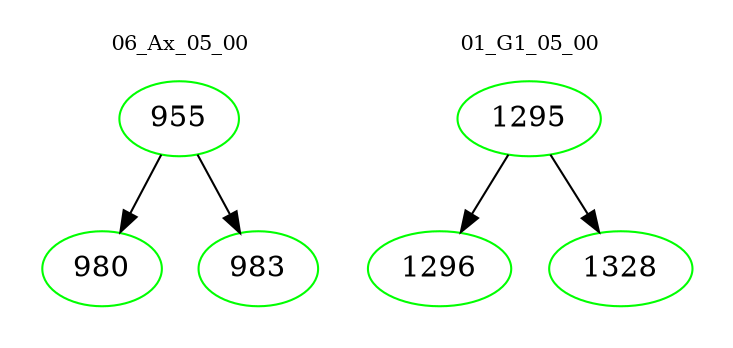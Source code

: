 digraph{
subgraph cluster_0 {
color = white
label = "06_Ax_05_00";
fontsize=10;
T0_955 [label="955", color="green"]
T0_955 -> T0_980 [color="black"]
T0_980 [label="980", color="green"]
T0_955 -> T0_983 [color="black"]
T0_983 [label="983", color="green"]
}
subgraph cluster_1 {
color = white
label = "01_G1_05_00";
fontsize=10;
T1_1295 [label="1295", color="green"]
T1_1295 -> T1_1296 [color="black"]
T1_1296 [label="1296", color="green"]
T1_1295 -> T1_1328 [color="black"]
T1_1328 [label="1328", color="green"]
}
}
